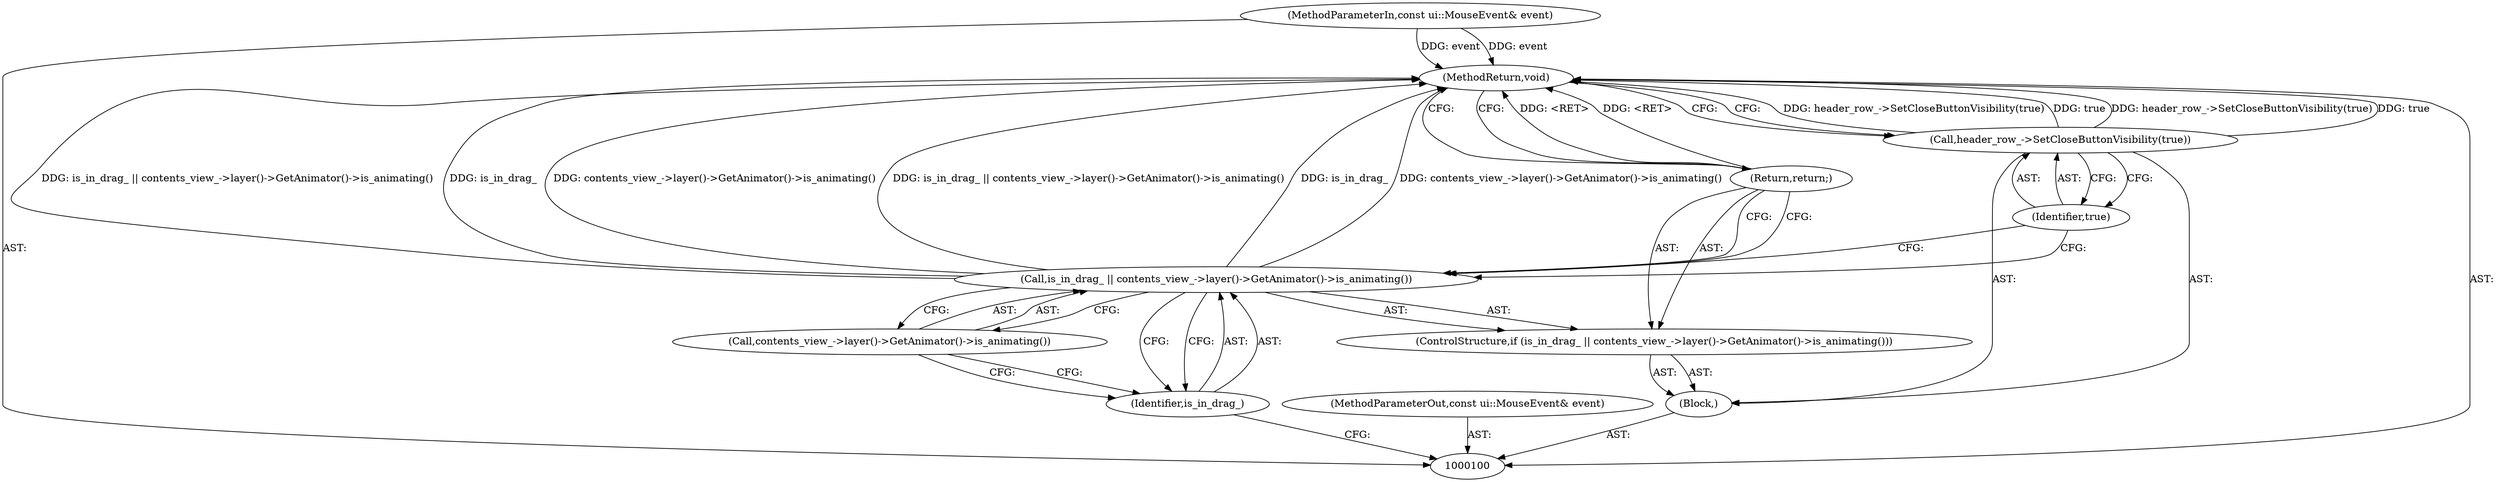 digraph "0_Chrome_c25b198675380f713a56649c857b4367601d4a3d_2" {
"1000110" [label="(MethodReturn,void)"];
"1000101" [label="(MethodParameterIn,const ui::MouseEvent& event)"];
"1000127" [label="(MethodParameterOut,const ui::MouseEvent& event)"];
"1000102" [label="(Block,)"];
"1000106" [label="(Call,contents_view_->layer()->GetAnimator()->is_animating())"];
"1000103" [label="(ControlStructure,if (is_in_drag_ || contents_view_->layer()->GetAnimator()->is_animating()))"];
"1000104" [label="(Call,is_in_drag_ || contents_view_->layer()->GetAnimator()->is_animating())"];
"1000105" [label="(Identifier,is_in_drag_)"];
"1000107" [label="(Return,return;)"];
"1000108" [label="(Call,header_row_->SetCloseButtonVisibility(true))"];
"1000109" [label="(Identifier,true)"];
"1000110" -> "1000100"  [label="AST: "];
"1000110" -> "1000107"  [label="CFG: "];
"1000110" -> "1000108"  [label="CFG: "];
"1000108" -> "1000110"  [label="DDG: header_row_->SetCloseButtonVisibility(true)"];
"1000108" -> "1000110"  [label="DDG: true"];
"1000104" -> "1000110"  [label="DDG: is_in_drag_ || contents_view_->layer()->GetAnimator()->is_animating()"];
"1000104" -> "1000110"  [label="DDG: is_in_drag_"];
"1000104" -> "1000110"  [label="DDG: contents_view_->layer()->GetAnimator()->is_animating()"];
"1000101" -> "1000110"  [label="DDG: event"];
"1000107" -> "1000110"  [label="DDG: <RET>"];
"1000101" -> "1000100"  [label="AST: "];
"1000101" -> "1000110"  [label="DDG: event"];
"1000127" -> "1000100"  [label="AST: "];
"1000102" -> "1000100"  [label="AST: "];
"1000103" -> "1000102"  [label="AST: "];
"1000108" -> "1000102"  [label="AST: "];
"1000106" -> "1000104"  [label="AST: "];
"1000106" -> "1000105"  [label="CFG: "];
"1000104" -> "1000106"  [label="CFG: "];
"1000103" -> "1000102"  [label="AST: "];
"1000104" -> "1000103"  [label="AST: "];
"1000107" -> "1000103"  [label="AST: "];
"1000104" -> "1000103"  [label="AST: "];
"1000104" -> "1000105"  [label="CFG: "];
"1000104" -> "1000106"  [label="CFG: "];
"1000105" -> "1000104"  [label="AST: "];
"1000106" -> "1000104"  [label="AST: "];
"1000107" -> "1000104"  [label="CFG: "];
"1000109" -> "1000104"  [label="CFG: "];
"1000104" -> "1000110"  [label="DDG: is_in_drag_ || contents_view_->layer()->GetAnimator()->is_animating()"];
"1000104" -> "1000110"  [label="DDG: is_in_drag_"];
"1000104" -> "1000110"  [label="DDG: contents_view_->layer()->GetAnimator()->is_animating()"];
"1000105" -> "1000104"  [label="AST: "];
"1000105" -> "1000100"  [label="CFG: "];
"1000106" -> "1000105"  [label="CFG: "];
"1000104" -> "1000105"  [label="CFG: "];
"1000107" -> "1000103"  [label="AST: "];
"1000107" -> "1000104"  [label="CFG: "];
"1000110" -> "1000107"  [label="CFG: "];
"1000107" -> "1000110"  [label="DDG: <RET>"];
"1000108" -> "1000102"  [label="AST: "];
"1000108" -> "1000109"  [label="CFG: "];
"1000109" -> "1000108"  [label="AST: "];
"1000110" -> "1000108"  [label="CFG: "];
"1000108" -> "1000110"  [label="DDG: header_row_->SetCloseButtonVisibility(true)"];
"1000108" -> "1000110"  [label="DDG: true"];
"1000109" -> "1000108"  [label="AST: "];
"1000109" -> "1000104"  [label="CFG: "];
"1000108" -> "1000109"  [label="CFG: "];
}
